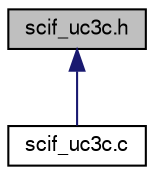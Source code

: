 digraph G
{
  edge [fontname="FreeSans",fontsize="10",labelfontname="FreeSans",labelfontsize="10"];
  node [fontname="FreeSans",fontsize="10",shape=record];
  Node1 [label="scif_uc3c.h",height=0.2,width=0.4,color="black", fillcolor="grey75", style="filled" fontcolor="black"];
  Node1 -> Node2 [dir=back,color="midnightblue",fontsize="10",style="solid",fontname="FreeSans"];
  Node2 [label="scif_uc3c.c",height=0.2,width=0.4,color="black", fillcolor="white", style="filled",URL="$a00041.html",tooltip="System Control InterFace(SCIF) driver."];
}
